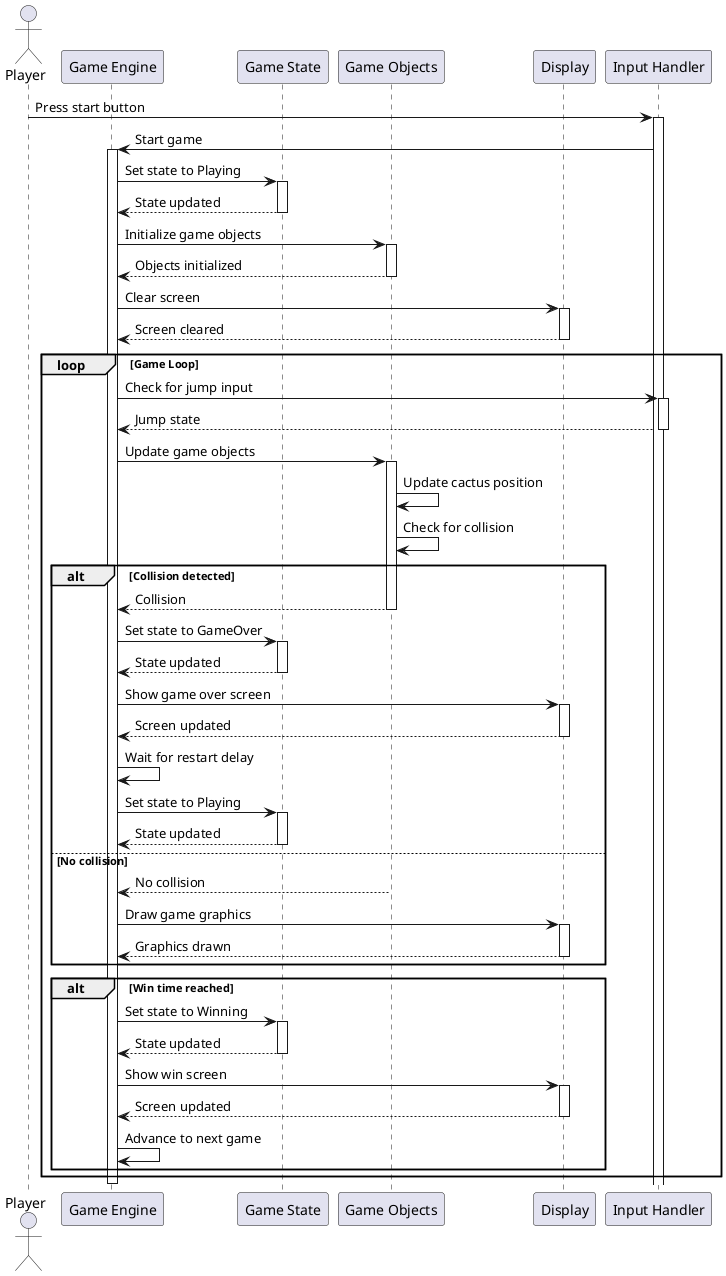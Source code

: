 @startuml RunnerGame Sequence Diagram

actor Player
participant "Game Engine" as GE
participant "Game State" as GS
participant "Game Objects" as GO
participant "Display" as D
participant "Input Handler" as IH

Player -> IH: Press start button
activate IH
IH -> GE: Start game
activate GE

GE -> GS: Set state to Playing
activate GS
GS --> GE: State updated
deactivate GS

GE -> GO: Initialize game objects
activate GO
GO --> GE: Objects initialized
deactivate GO

GE -> D: Clear screen
activate D
D --> GE: Screen cleared
deactivate D

loop Game Loop
    GE -> IH: Check for jump input
    activate IH
    IH --> GE: Jump state
    deactivate IH
    
    GE -> GO: Update game objects
    activate GO
    GO -> GO: Update cactus position
    GO -> GO: Check for collision
    alt Collision detected
        GO --> GE: Collision
        deactivate GO
        GE -> GS: Set state to GameOver
        activate GS
        GS --> GE: State updated
        deactivate GS
        GE -> D: Show game over screen
        activate D
        D --> GE: Screen updated
        deactivate D
        
        GE -> GE: Wait for restart delay
        
        GE -> GS: Set state to Playing
        activate GS
        GS --> GE: State updated
        deactivate GS
    else No collision
        GO --> GE: No collision
        deactivate GO
        GE -> D: Draw game graphics
        activate D
        D --> GE: Graphics drawn
        deactivate D
    end
    
    alt Win time reached
        GE -> GS: Set state to Winning
        activate GS
        GS --> GE: State updated
        deactivate GS
        GE -> D: Show win screen
        activate D
        D --> GE: Screen updated
        deactivate D
        GE -> GE: Advance to next game
    end
end

deactivate GE

@enduml 